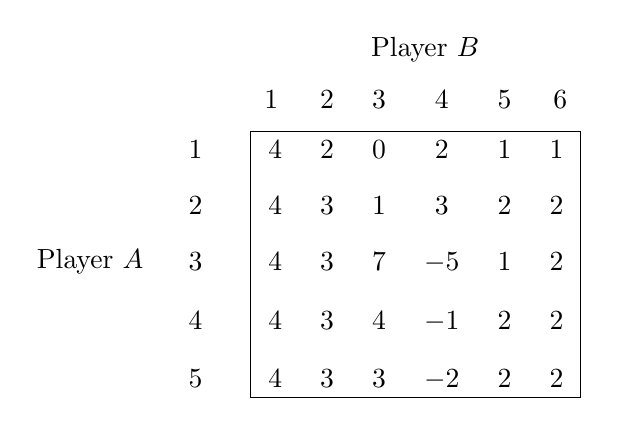 \begin{tikzpicture}
    \matrix [matrix of math nodes,row sep=0.25cm,column sep=0.25cm] (n) {
        \;4 & 2 & 0 & 2  & 1 & 1\; \\
        \;4 & 3 & 1 & 3  & 2 & 2\; \\
        \;4 & 3 & 7 & -5 & 1 & 2\; \\
        \;4 & 3 & 4 & -1 & 2 & 2\; \\
        \;4 & 3 & 3 & -2 & 2 & 2\; \\
    };
    \draw (n-1-1.north west) rectangle (n-5-6.south east);
    \node[above=1 cm] at (n-1-4.west) {Player $B$};
    \node[left=1.5 cm] at (n-3-1) {Player $A$};
    \foreach \x in {1,...,6} \node[above=.4 cm] at (n-1-\x) {\x};
    \foreach \x in {1,...,5} \node[left=.75 cm] at (n-\x-1) {\x};
\end{tikzpicture}